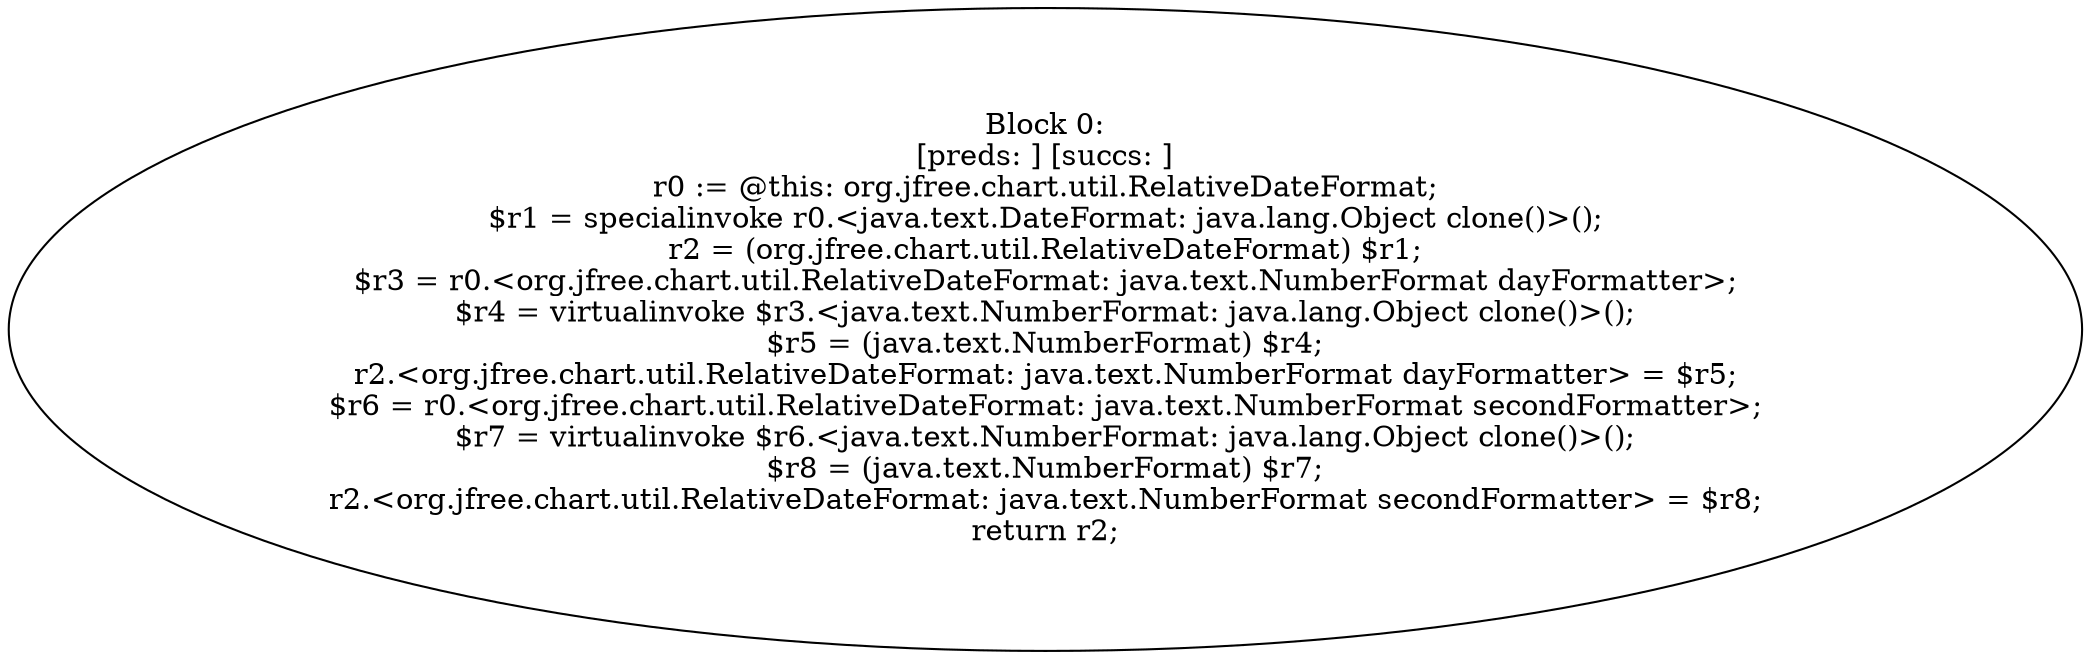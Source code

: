 digraph "unitGraph" {
    "Block 0:
[preds: ] [succs: ]
r0 := @this: org.jfree.chart.util.RelativeDateFormat;
$r1 = specialinvoke r0.<java.text.DateFormat: java.lang.Object clone()>();
r2 = (org.jfree.chart.util.RelativeDateFormat) $r1;
$r3 = r0.<org.jfree.chart.util.RelativeDateFormat: java.text.NumberFormat dayFormatter>;
$r4 = virtualinvoke $r3.<java.text.NumberFormat: java.lang.Object clone()>();
$r5 = (java.text.NumberFormat) $r4;
r2.<org.jfree.chart.util.RelativeDateFormat: java.text.NumberFormat dayFormatter> = $r5;
$r6 = r0.<org.jfree.chart.util.RelativeDateFormat: java.text.NumberFormat secondFormatter>;
$r7 = virtualinvoke $r6.<java.text.NumberFormat: java.lang.Object clone()>();
$r8 = (java.text.NumberFormat) $r7;
r2.<org.jfree.chart.util.RelativeDateFormat: java.text.NumberFormat secondFormatter> = $r8;
return r2;
"
}
